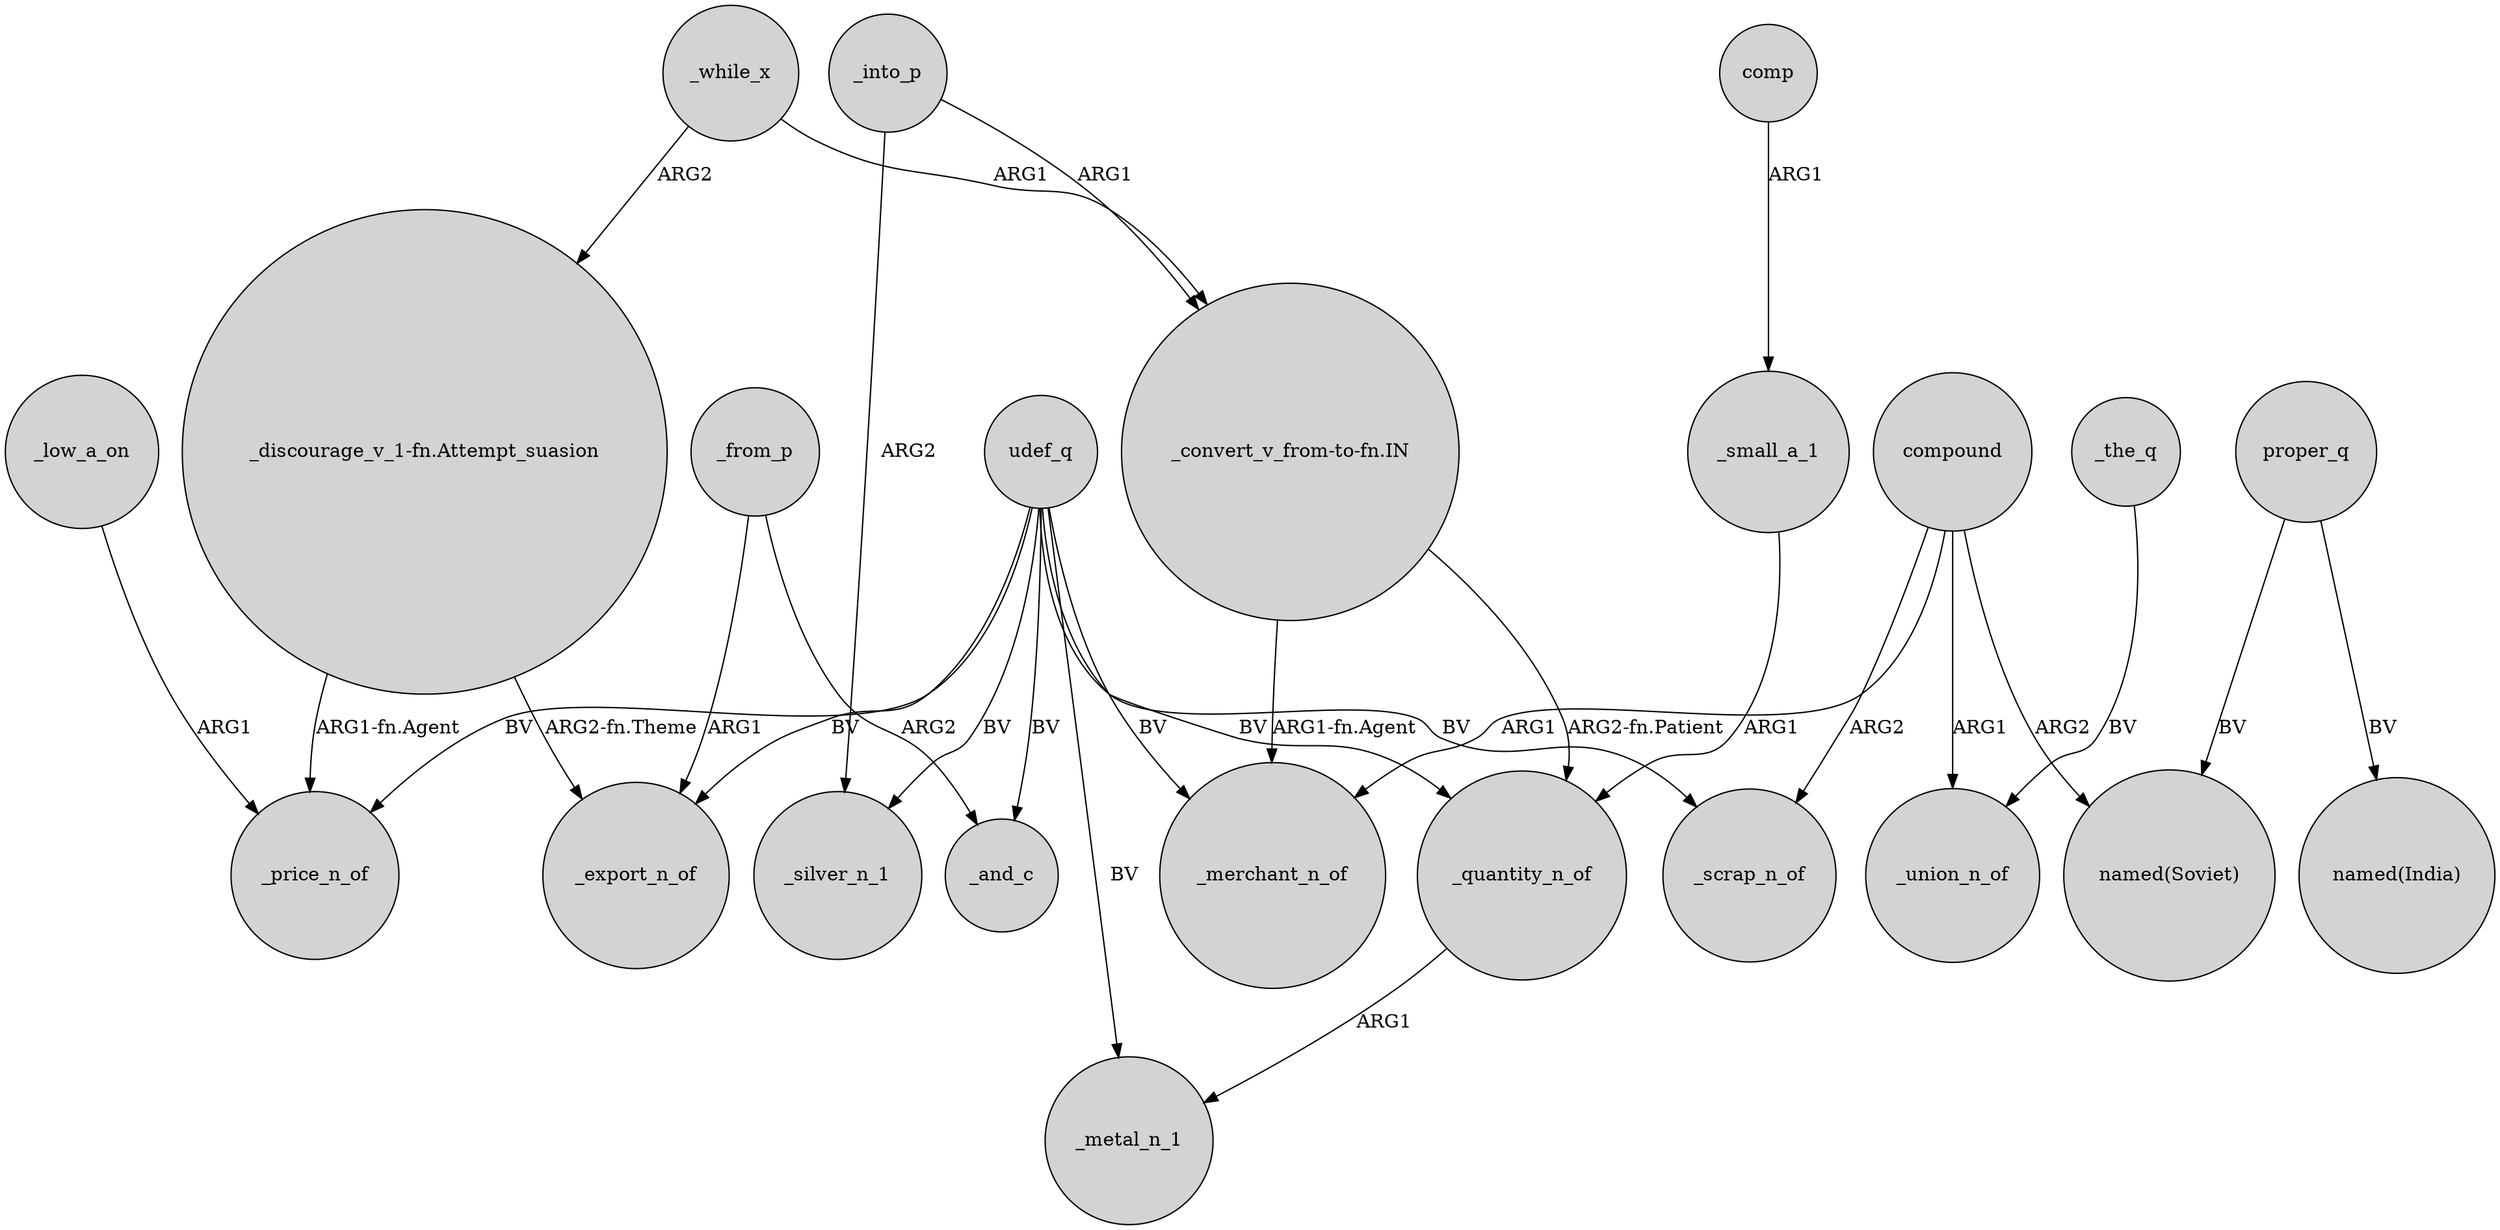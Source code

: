 digraph {
	node [shape=circle style=filled]
	udef_q -> _merchant_n_of [label=BV]
	_from_p -> _export_n_of [label=ARG1]
	_quantity_n_of -> _metal_n_1 [label=ARG1]
	"_convert_v_from-to-fn.IN" -> _merchant_n_of [label="ARG1-fn.Agent"]
	udef_q -> _price_n_of [label=BV]
	_while_x -> "_convert_v_from-to-fn.IN" [label=ARG1]
	_small_a_1 -> _quantity_n_of [label=ARG1]
	compound -> _scrap_n_of [label=ARG2]
	"_discourage_v_1-fn.Attempt_suasion" -> _price_n_of [label="ARG1-fn.Agent"]
	proper_q -> "named(India)" [label=BV]
	_the_q -> _union_n_of [label=BV]
	proper_q -> "named(Soviet)" [label=BV]
	_while_x -> "_discourage_v_1-fn.Attempt_suasion" [label=ARG2]
	comp -> _small_a_1 [label=ARG1]
	_into_p -> _silver_n_1 [label=ARG2]
	udef_q -> _quantity_n_of [label=BV]
	"_discourage_v_1-fn.Attempt_suasion" -> _export_n_of [label="ARG2-fn.Theme"]
	compound -> "named(Soviet)" [label=ARG2]
	compound -> _merchant_n_of [label=ARG1]
	udef_q -> _export_n_of [label=BV]
	udef_q -> _metal_n_1 [label=BV]
	_low_a_on -> _price_n_of [label=ARG1]
	udef_q -> _scrap_n_of [label=BV]
	_from_p -> _and_c [label=ARG2]
	udef_q -> _and_c [label=BV]
	compound -> _union_n_of [label=ARG1]
	"_convert_v_from-to-fn.IN" -> _quantity_n_of [label="ARG2-fn.Patient"]
	udef_q -> _silver_n_1 [label=BV]
	_into_p -> "_convert_v_from-to-fn.IN" [label=ARG1]
}
